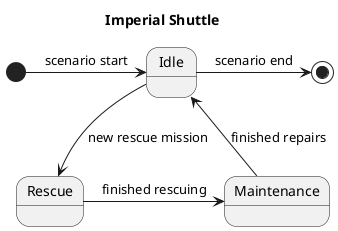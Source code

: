 @startuml
'https://plantuml.com/state-diagram
Title Imperial Shuttle 

state Idle
state Rescue
state Maintenance

[*] -> Idle : scenario start 
Idle --> Rescue : new rescue mission
Rescue -> Maintenance : finished rescuing
Maintenance -> Idle : finished repairs
Idle -> [*] : scenario end

@enduml